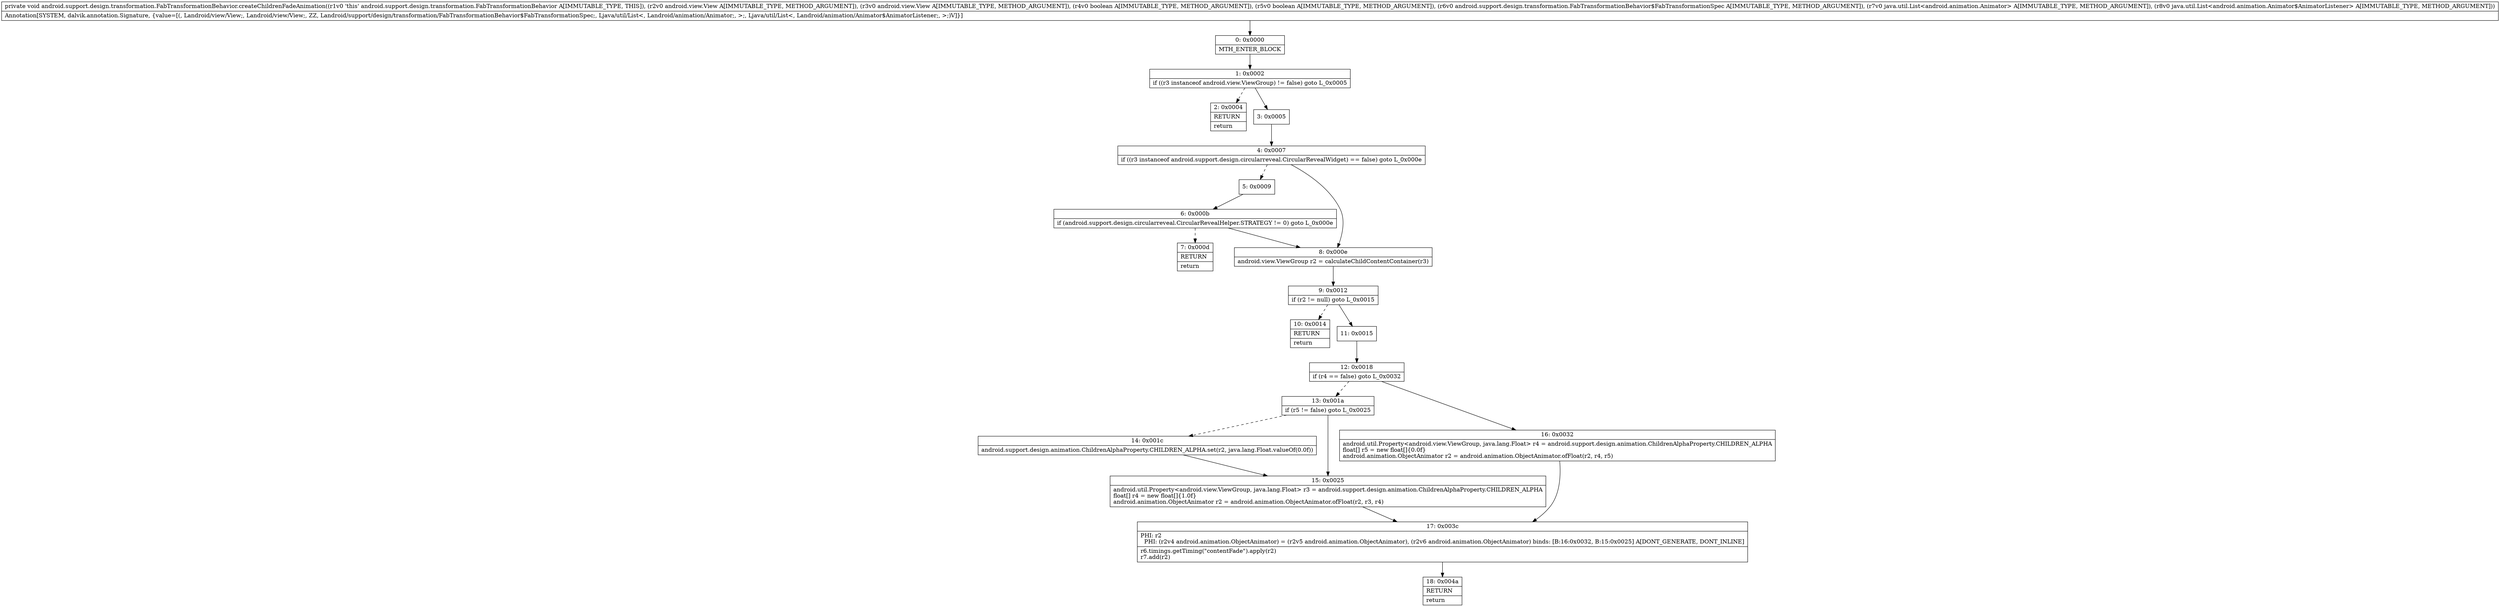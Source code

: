 digraph "CFG forandroid.support.design.transformation.FabTransformationBehavior.createChildrenFadeAnimation(Landroid\/view\/View;Landroid\/view\/View;ZZLandroid\/support\/design\/transformation\/FabTransformationBehavior$FabTransformationSpec;Ljava\/util\/List;Ljava\/util\/List;)V" {
Node_0 [shape=record,label="{0\:\ 0x0000|MTH_ENTER_BLOCK\l}"];
Node_1 [shape=record,label="{1\:\ 0x0002|if ((r3 instanceof android.view.ViewGroup) != false) goto L_0x0005\l}"];
Node_2 [shape=record,label="{2\:\ 0x0004|RETURN\l|return\l}"];
Node_3 [shape=record,label="{3\:\ 0x0005}"];
Node_4 [shape=record,label="{4\:\ 0x0007|if ((r3 instanceof android.support.design.circularreveal.CircularRevealWidget) == false) goto L_0x000e\l}"];
Node_5 [shape=record,label="{5\:\ 0x0009}"];
Node_6 [shape=record,label="{6\:\ 0x000b|if (android.support.design.circularreveal.CircularRevealHelper.STRATEGY != 0) goto L_0x000e\l}"];
Node_7 [shape=record,label="{7\:\ 0x000d|RETURN\l|return\l}"];
Node_8 [shape=record,label="{8\:\ 0x000e|android.view.ViewGroup r2 = calculateChildContentContainer(r3)\l}"];
Node_9 [shape=record,label="{9\:\ 0x0012|if (r2 != null) goto L_0x0015\l}"];
Node_10 [shape=record,label="{10\:\ 0x0014|RETURN\l|return\l}"];
Node_11 [shape=record,label="{11\:\ 0x0015}"];
Node_12 [shape=record,label="{12\:\ 0x0018|if (r4 == false) goto L_0x0032\l}"];
Node_13 [shape=record,label="{13\:\ 0x001a|if (r5 != false) goto L_0x0025\l}"];
Node_14 [shape=record,label="{14\:\ 0x001c|android.support.design.animation.ChildrenAlphaProperty.CHILDREN_ALPHA.set(r2, java.lang.Float.valueOf(0.0f))\l}"];
Node_15 [shape=record,label="{15\:\ 0x0025|android.util.Property\<android.view.ViewGroup, java.lang.Float\> r3 = android.support.design.animation.ChildrenAlphaProperty.CHILDREN_ALPHA\lfloat[] r4 = new float[]\{1.0f\}\landroid.animation.ObjectAnimator r2 = android.animation.ObjectAnimator.ofFloat(r2, r3, r4)\l}"];
Node_16 [shape=record,label="{16\:\ 0x0032|android.util.Property\<android.view.ViewGroup, java.lang.Float\> r4 = android.support.design.animation.ChildrenAlphaProperty.CHILDREN_ALPHA\lfloat[] r5 = new float[]\{0.0f\}\landroid.animation.ObjectAnimator r2 = android.animation.ObjectAnimator.ofFloat(r2, r4, r5)\l}"];
Node_17 [shape=record,label="{17\:\ 0x003c|PHI: r2 \l  PHI: (r2v4 android.animation.ObjectAnimator) = (r2v5 android.animation.ObjectAnimator), (r2v6 android.animation.ObjectAnimator) binds: [B:16:0x0032, B:15:0x0025] A[DONT_GENERATE, DONT_INLINE]\l|r6.timings.getTiming(\"contentFade\").apply(r2)\lr7.add(r2)\l}"];
Node_18 [shape=record,label="{18\:\ 0x004a|RETURN\l|return\l}"];
MethodNode[shape=record,label="{private void android.support.design.transformation.FabTransformationBehavior.createChildrenFadeAnimation((r1v0 'this' android.support.design.transformation.FabTransformationBehavior A[IMMUTABLE_TYPE, THIS]), (r2v0 android.view.View A[IMMUTABLE_TYPE, METHOD_ARGUMENT]), (r3v0 android.view.View A[IMMUTABLE_TYPE, METHOD_ARGUMENT]), (r4v0 boolean A[IMMUTABLE_TYPE, METHOD_ARGUMENT]), (r5v0 boolean A[IMMUTABLE_TYPE, METHOD_ARGUMENT]), (r6v0 android.support.design.transformation.FabTransformationBehavior$FabTransformationSpec A[IMMUTABLE_TYPE, METHOD_ARGUMENT]), (r7v0 java.util.List\<android.animation.Animator\> A[IMMUTABLE_TYPE, METHOD_ARGUMENT]), (r8v0 java.util.List\<android.animation.Animator$AnimatorListener\> A[IMMUTABLE_TYPE, METHOD_ARGUMENT]))  | Annotation[SYSTEM, dalvik.annotation.Signature, \{value=[(, Landroid\/view\/View;, Landroid\/view\/View;, ZZ, Landroid\/support\/design\/transformation\/FabTransformationBehavior$FabTransformationSpec;, Ljava\/util\/List\<, Landroid\/animation\/Animator;, \>;, Ljava\/util\/List\<, Landroid\/animation\/Animator$AnimatorListener;, \>;)V]\}]\l}"];
MethodNode -> Node_0;
Node_0 -> Node_1;
Node_1 -> Node_2[style=dashed];
Node_1 -> Node_3;
Node_3 -> Node_4;
Node_4 -> Node_5[style=dashed];
Node_4 -> Node_8;
Node_5 -> Node_6;
Node_6 -> Node_7[style=dashed];
Node_6 -> Node_8;
Node_8 -> Node_9;
Node_9 -> Node_10[style=dashed];
Node_9 -> Node_11;
Node_11 -> Node_12;
Node_12 -> Node_13[style=dashed];
Node_12 -> Node_16;
Node_13 -> Node_14[style=dashed];
Node_13 -> Node_15;
Node_14 -> Node_15;
Node_15 -> Node_17;
Node_16 -> Node_17;
Node_17 -> Node_18;
}

